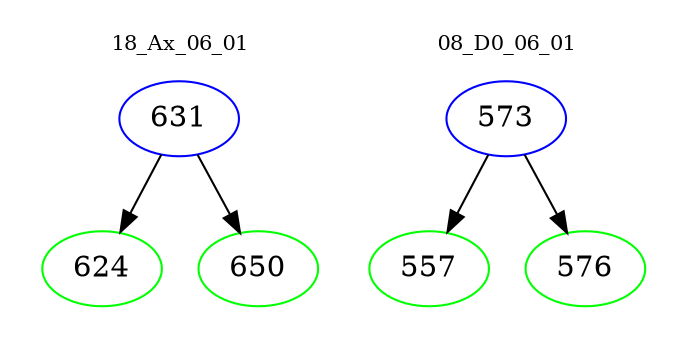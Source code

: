digraph{
subgraph cluster_0 {
color = white
label = "18_Ax_06_01";
fontsize=10;
T0_631 [label="631", color="blue"]
T0_631 -> T0_624 [color="black"]
T0_624 [label="624", color="green"]
T0_631 -> T0_650 [color="black"]
T0_650 [label="650", color="green"]
}
subgraph cluster_1 {
color = white
label = "08_D0_06_01";
fontsize=10;
T1_573 [label="573", color="blue"]
T1_573 -> T1_557 [color="black"]
T1_557 [label="557", color="green"]
T1_573 -> T1_576 [color="black"]
T1_576 [label="576", color="green"]
}
}
